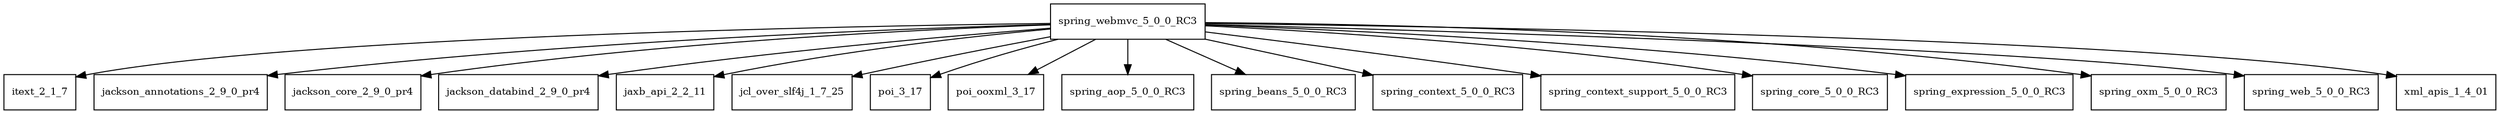digraph spring_webmvc_5_0_0_RC3_dependencies {
  node [shape = box, fontsize=10.0];
  spring_webmvc_5_0_0_RC3 -> itext_2_1_7;
  spring_webmvc_5_0_0_RC3 -> jackson_annotations_2_9_0_pr4;
  spring_webmvc_5_0_0_RC3 -> jackson_core_2_9_0_pr4;
  spring_webmvc_5_0_0_RC3 -> jackson_databind_2_9_0_pr4;
  spring_webmvc_5_0_0_RC3 -> jaxb_api_2_2_11;
  spring_webmvc_5_0_0_RC3 -> jcl_over_slf4j_1_7_25;
  spring_webmvc_5_0_0_RC3 -> poi_3_17;
  spring_webmvc_5_0_0_RC3 -> poi_ooxml_3_17;
  spring_webmvc_5_0_0_RC3 -> spring_aop_5_0_0_RC3;
  spring_webmvc_5_0_0_RC3 -> spring_beans_5_0_0_RC3;
  spring_webmvc_5_0_0_RC3 -> spring_context_5_0_0_RC3;
  spring_webmvc_5_0_0_RC3 -> spring_context_support_5_0_0_RC3;
  spring_webmvc_5_0_0_RC3 -> spring_core_5_0_0_RC3;
  spring_webmvc_5_0_0_RC3 -> spring_expression_5_0_0_RC3;
  spring_webmvc_5_0_0_RC3 -> spring_oxm_5_0_0_RC3;
  spring_webmvc_5_0_0_RC3 -> spring_web_5_0_0_RC3;
  spring_webmvc_5_0_0_RC3 -> xml_apis_1_4_01;
}
